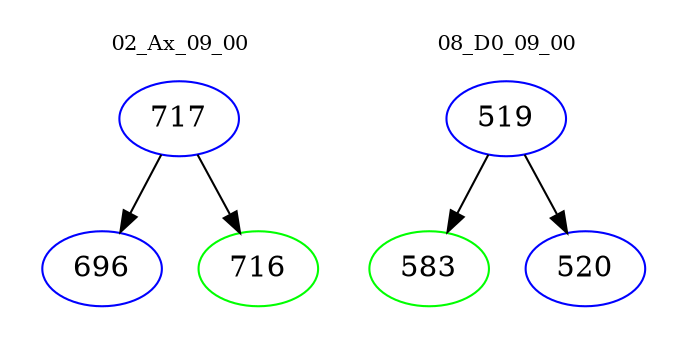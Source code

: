 digraph{
subgraph cluster_0 {
color = white
label = "02_Ax_09_00";
fontsize=10;
T0_717 [label="717", color="blue"]
T0_717 -> T0_696 [color="black"]
T0_696 [label="696", color="blue"]
T0_717 -> T0_716 [color="black"]
T0_716 [label="716", color="green"]
}
subgraph cluster_1 {
color = white
label = "08_D0_09_00";
fontsize=10;
T1_519 [label="519", color="blue"]
T1_519 -> T1_583 [color="black"]
T1_583 [label="583", color="green"]
T1_519 -> T1_520 [color="black"]
T1_520 [label="520", color="blue"]
}
}
